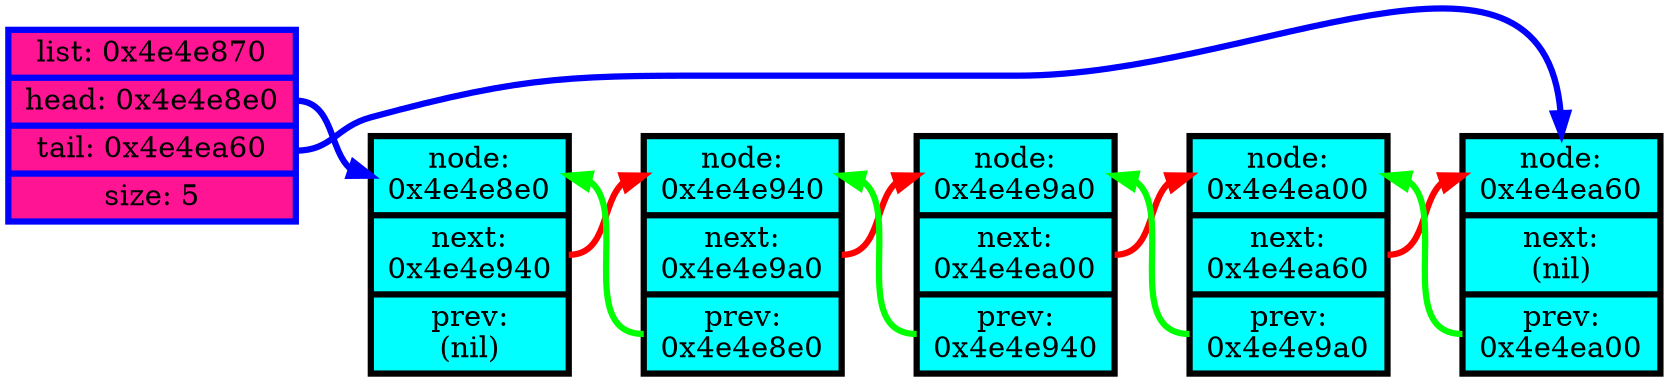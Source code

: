 digraph G {
	rankdir="LR";
	List[shape=record, style=filled, penwidth=3.0, fillcolor=deeppink, color=blue, label="list: 0x4e4e870 | <head> head: 0x4e4e8e0 | <tail> tail: 0x4e4ea60 | size: 5"];
	node[style=filled, shape=record, penwidth=3.0, fillcolor=aqua];
	Node_0x4e4e8e0[label="<_node_>node:\n0x4e4e8e0 | <next>next:\n0x4e4e940 | <prev>prev:\n(nil)"];
	Node_0x4e4e940[label="<_node_>node:\n0x4e4e940 | <next>next:\n0x4e4e9a0 | <prev>prev:\n0x4e4e8e0"];
	Node_0x4e4e9a0[label="<_node_>node:\n0x4e4e9a0 | <next>next:\n0x4e4ea00 | <prev>prev:\n0x4e4e940"];
	Node_0x4e4ea00[label="<_node_>node:\n0x4e4ea00 | <next>next:\n0x4e4ea60 | <prev>prev:\n0x4e4e9a0"];
	Node_0x4e4ea60[label="<_node_>node:\n0x4e4ea60 | <next>next:\n(nil) | <prev>prev:\n0x4e4ea00"];
	edge[penwidth=3.0];
	Node_0x4e4e8e0:next:e -> Node_0x4e4e940:_node_:w[arrowhead=normal, color=red];
	Node_0x4e4e8e0 ->Node_0x4e4e940[style=invis];
	Node_0x4e4e940:next:e -> Node_0x4e4e9a0:_node_:w[arrowhead=normal, color=red];
	Node_0x4e4e940 ->Node_0x4e4e9a0[style=invis];
	Node_0x4e4e940:prev:w -> Node_0x4e4e8e0:_node_:e[arrowhead=normal, color=green];
	Node_0x4e4e940 ->Node_0x4e4e8e0[style=invis];
	Node_0x4e4e9a0:next:e -> Node_0x4e4ea00:_node_:w[arrowhead=normal, color=red];
	Node_0x4e4e9a0 ->Node_0x4e4ea00[style=invis];
	Node_0x4e4e9a0:prev:w -> Node_0x4e4e940:_node_:e[arrowhead=normal, color=green];
	Node_0x4e4e9a0 ->Node_0x4e4e940[style=invis];
	Node_0x4e4ea00:next:e -> Node_0x4e4ea60:_node_:w[arrowhead=normal, color=red];
	Node_0x4e4ea00 ->Node_0x4e4ea60[style=invis];
	Node_0x4e4ea00:prev:w -> Node_0x4e4e9a0:_node_:e[arrowhead=normal, color=green];
	Node_0x4e4ea00 ->Node_0x4e4e9a0[style=invis];
	Node_0x4e4ea60:prev:w -> Node_0x4e4ea00:_node_:e[arrowhead=normal, color=green];
	Node_0x4e4ea60 ->Node_0x4e4ea00[style=invis];
	List:head:e -> Node_0x4e4e8e0:_node_:w[color=blue, arrowhead=normal];
	List:tail:e -> Node_0x4e4ea60:_node_:n[color=blue, arrowhead=normal];
}
